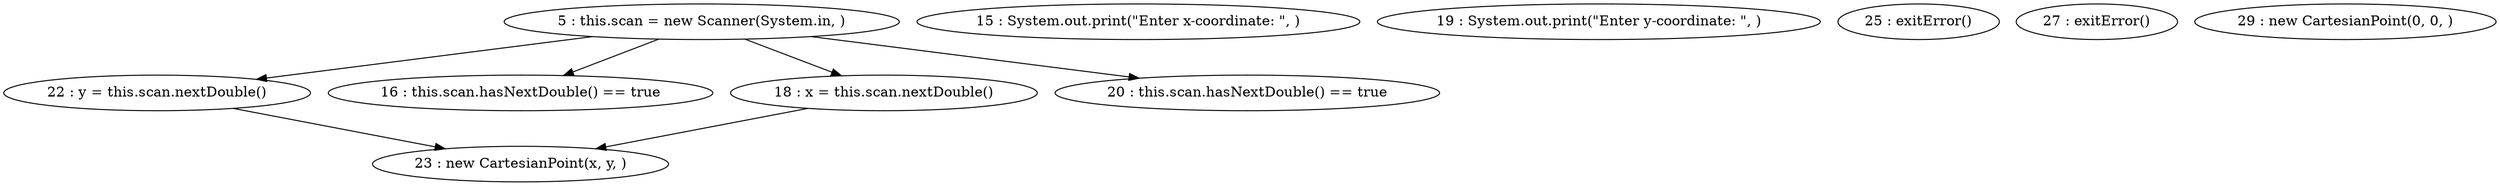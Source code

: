 digraph G {
"5 : this.scan = new Scanner(System.in, )"
"5 : this.scan = new Scanner(System.in, )" -> "22 : y = this.scan.nextDouble()"
"5 : this.scan = new Scanner(System.in, )" -> "16 : this.scan.hasNextDouble() == true"
"5 : this.scan = new Scanner(System.in, )" -> "18 : x = this.scan.nextDouble()"
"5 : this.scan = new Scanner(System.in, )" -> "20 : this.scan.hasNextDouble() == true"
"15 : System.out.print(\"Enter x-coordinate: \", )"
"16 : this.scan.hasNextDouble() == true"
"18 : x = this.scan.nextDouble()"
"18 : x = this.scan.nextDouble()" -> "23 : new CartesianPoint(x, y, )"
"19 : System.out.print(\"Enter y-coordinate: \", )"
"20 : this.scan.hasNextDouble() == true"
"22 : y = this.scan.nextDouble()"
"22 : y = this.scan.nextDouble()" -> "23 : new CartesianPoint(x, y, )"
"23 : new CartesianPoint(x, y, )"
"25 : exitError()"
"27 : exitError()"
"29 : new CartesianPoint(0, 0, )"
}
